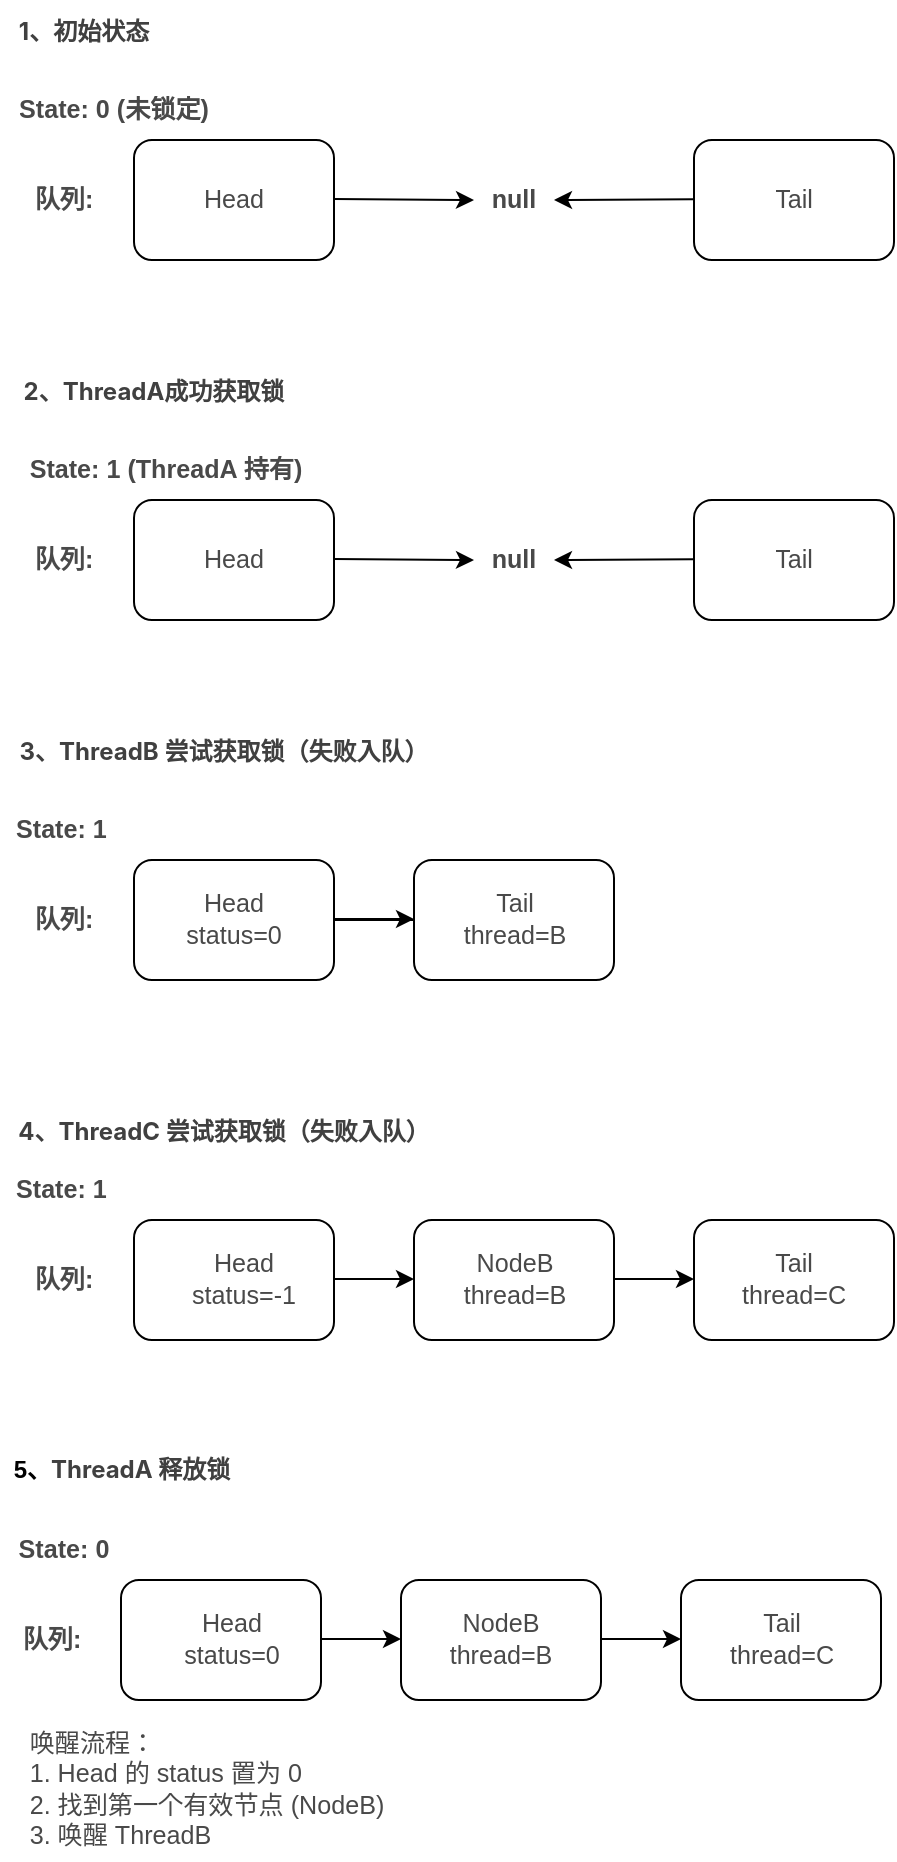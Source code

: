 <mxfile version="27.2.0">
  <diagram name="第 1 页" id="rJgLtt1JjOYMXcEI9S0n">
    <mxGraphModel dx="1332" dy="646" grid="1" gridSize="10" guides="1" tooltips="1" connect="1" arrows="1" fold="1" page="1" pageScale="1" pageWidth="827" pageHeight="1169" math="0" shadow="0">
      <root>
        <mxCell id="0" />
        <mxCell id="1" parent="0" />
        <mxCell id="5mTFTNUMeqjsriFUkbOx-23" value="&lt;h3 style=&quot;font-size: calc(var(--ds-md-zoom)*16px); line-height: 1.5; margin: calc(var(--ds-md-zoom)*16px)0 calc(var(--ds-md-zoom)*12px)0; color: rgb(64, 64, 64); font-family: quote-cjk-patch, Inter, system-ui, -apple-system, BlinkMacSystemFont, &amp;quot;Segoe UI&amp;quot;, Roboto, &amp;quot;Noto Sans&amp;quot;, Ubuntu, Cantarell, &amp;quot;Helvetica Neue&amp;quot;, Oxygen, &amp;quot;Open Sans&amp;quot;, sans-serif; text-align: start; background-color: rgb(255, 255, 255);&quot;&gt;1、初始状态&lt;/h3&gt;" style="text;strokeColor=none;align=center;fillColor=none;html=1;verticalAlign=middle;whiteSpace=wrap;rounded=0;" parent="1" vertex="1">
          <mxGeometry x="194" y="90" width="70" height="30" as="geometry" />
        </mxCell>
        <mxCell id="5mTFTNUMeqjsriFUkbOx-39" value="&lt;h3 style=&quot;font-size: calc(var(--ds-md-zoom)*16px); line-height: 1.5; margin: calc(var(--ds-md-zoom)*16px)0 calc(var(--ds-md-zoom)*12px)0; color: rgb(64, 64, 64); font-family: quote-cjk-patch, Inter, system-ui, -apple-system, BlinkMacSystemFont, &amp;quot;Segoe UI&amp;quot;, Roboto, &amp;quot;Noto Sans&amp;quot;, Ubuntu, Cantarell, &amp;quot;Helvetica Neue&amp;quot;, Oxygen, &amp;quot;Open Sans&amp;quot;, sans-serif; text-align: start; background-color: rgb(255, 255, 255);&quot;&gt;3、ThreadB 尝试获取锁（失败入队）&lt;/h3&gt;" style="text;strokeColor=none;align=center;fillColor=none;html=1;verticalAlign=middle;whiteSpace=wrap;rounded=0;" parent="1" vertex="1">
          <mxGeometry x="194" y="450" width="210" height="30" as="geometry" />
        </mxCell>
        <mxCell id="5mTFTNUMeqjsriFUkbOx-49" value="&lt;pre style=&quot;font-family: var(--ds-font-family-code); overflow: auto; padding: calc(var(--ds-md-zoom)*8px)calc(var(--ds-md-zoom)*12px); text-wrap: wrap; word-break: break-all; color: rgb(73, 73, 73); font-size: 12.573px; text-align: start; margin-top: 0px !important; margin-bottom: 0px !important;&quot;&gt;&lt;pre style=&quot;font-family: var(--ds-font-family-code); overflow: auto; padding: calc(var(--ds-md-zoom)*8px)calc(var(--ds-md-zoom)*12px); text-wrap: wrap; word-break: break-all; margin-top: 0px !important; margin-bottom: 0px !important;&quot;&gt;&lt;b&gt;State: 1 &lt;/b&gt;&lt;/pre&gt;&lt;/pre&gt;" style="text;strokeColor=none;align=center;fillColor=none;html=1;verticalAlign=middle;whiteSpace=wrap;rounded=0;" parent="1" vertex="1">
          <mxGeometry x="194" y="490" width="50" height="30" as="geometry" />
        </mxCell>
        <mxCell id="5mTFTNUMeqjsriFUkbOx-76" value="&lt;b&gt;5、&lt;span style=&quot;background-color: rgb(255, 255, 255); color: rgb(64, 64, 64); font-family: quote-cjk-patch, Inter, system-ui, -apple-system, BlinkMacSystemFont, &amp;quot;Segoe UI&amp;quot;, Roboto, &amp;quot;Noto Sans&amp;quot;, Ubuntu, Cantarell, &amp;quot;Helvetica Neue&amp;quot;, Oxygen, &amp;quot;Open Sans&amp;quot;, sans-serif; font-size: calc(var(--ds-md-zoom)*16px); text-align: start;&quot;&gt;ThreadA 释放锁&lt;/span&gt;&lt;/b&gt;" style="text;strokeColor=none;align=center;fillColor=none;html=1;verticalAlign=middle;whiteSpace=wrap;rounded=0;" parent="1" vertex="1">
          <mxGeometry x="187.5" y="810" width="120" height="30" as="geometry" />
        </mxCell>
        <mxCell id="5mTFTNUMeqjsriFUkbOx-86" value="&lt;pre style=&quot;font-family: var(--ds-font-family-code); overflow: auto; padding: calc(var(--ds-md-zoom)*8px)calc(var(--ds-md-zoom)*12px); text-wrap: wrap; word-break: break-all; color: rgb(73, 73, 73); font-size: 12.573px; text-align: start; margin-top: 0px !important; margin-bottom: 0px !important;&quot;&gt;&lt;pre style=&quot;font-family: var(--ds-font-family-code); overflow: auto; padding: calc(var(--ds-md-zoom)*8px)calc(var(--ds-md-zoom)*12px); text-wrap: wrap; word-break: break-all; margin-top: 0px !important; margin-bottom: 0px !important;&quot;&gt;&lt;b&gt;State: 0&lt;/b&gt;&lt;/pre&gt;&lt;/pre&gt;" style="text;strokeColor=none;align=center;fillColor=none;html=1;verticalAlign=middle;whiteSpace=wrap;rounded=0;" parent="1" vertex="1">
          <mxGeometry x="194" y="850" width="50" height="30" as="geometry" />
        </mxCell>
        <mxCell id="5mTFTNUMeqjsriFUkbOx-87" value="&lt;pre style=&quot;font-family: var(--ds-font-family-code); overflow: auto; padding: calc(var(--ds-md-zoom)*8px)calc(var(--ds-md-zoom)*12px); text-wrap: wrap; word-break: break-all; color: rgb(73, 73, 73); font-size: 12.573px; text-align: start; margin-top: 0px !important; margin-bottom: 0px !important;&quot;&gt;唤醒流程：&lt;br&gt;1. Head 的 status 置为 0&lt;br&gt;2. 找到第一个有效节点 (NodeB)&lt;br&gt;3. 唤醒 ThreadB&lt;/pre&gt;" style="text;strokeColor=none;align=center;fillColor=none;html=1;verticalAlign=middle;whiteSpace=wrap;rounded=0;" parent="1" vertex="1">
          <mxGeometry x="187.5" y="950" width="205" height="70" as="geometry" />
        </mxCell>
        <mxCell id="5mTFTNUMeqjsriFUkbOx-10" value="&lt;pre style=&quot;font-family: var(--ds-font-family-code); overflow: auto; padding: calc(var(--ds-md-zoom)*8px)calc(var(--ds-md-zoom)*12px); text-wrap: wrap; word-break: break-all; color: rgb(73, 73, 73); font-size: 12.573px; text-align: start; margin-top: 0px !important; margin-bottom: 0px !important;&quot;&gt;&lt;b&gt;State: 0 (未锁定)&lt;/b&gt;&lt;/pre&gt;" style="text;strokeColor=none;align=center;fillColor=none;html=1;verticalAlign=middle;whiteSpace=wrap;rounded=0;" parent="1" vertex="1">
          <mxGeometry x="194" y="130" width="100" height="30" as="geometry" />
        </mxCell>
        <mxCell id="5mTFTNUMeqjsriFUkbOx-24" value="&lt;h3 style=&quot;font-size: calc(var(--ds-md-zoom)*16px); line-height: 1.5; margin: calc(var(--ds-md-zoom)*16px)0 calc(var(--ds-md-zoom)*12px)0; color: rgb(64, 64, 64); font-family: quote-cjk-patch, Inter, system-ui, -apple-system, BlinkMacSystemFont, &amp;quot;Segoe UI&amp;quot;, Roboto, &amp;quot;Noto Sans&amp;quot;, Ubuntu, Cantarell, &amp;quot;Helvetica Neue&amp;quot;, Oxygen, &amp;quot;Open Sans&amp;quot;, sans-serif; text-align: start; background-color: rgb(255, 255, 255);&quot;&gt;2、ThreadA成功获取锁&lt;/h3&gt;" style="text;strokeColor=none;align=center;fillColor=none;html=1;verticalAlign=middle;whiteSpace=wrap;rounded=0;" parent="1" vertex="1">
          <mxGeometry x="194" y="270" width="140" height="30" as="geometry" />
        </mxCell>
        <mxCell id="5mTFTNUMeqjsriFUkbOx-22" value="&lt;pre style=&quot;font-family: var(--ds-font-family-code); overflow: auto; padding: calc(var(--ds-md-zoom)*8px)calc(var(--ds-md-zoom)*12px); text-wrap: wrap; word-break: break-all; color: rgb(73, 73, 73); font-size: 12.573px; text-align: start; margin-top: 0px !important; margin-bottom: 0px !important;&quot;&gt;&lt;pre style=&quot;font-family: var(--ds-font-family-code); overflow: auto; padding: calc(var(--ds-md-zoom)*8px)calc(var(--ds-md-zoom)*12px); text-wrap: wrap; word-break: break-all; margin-top: 0px !important; margin-bottom: 0px !important;&quot;&gt;&lt;b&gt;State: 1 (ThreadA 持有)&lt;/b&gt;&lt;/pre&gt;&lt;/pre&gt;" style="text;strokeColor=none;align=center;fillColor=none;html=1;verticalAlign=middle;whiteSpace=wrap;rounded=0;" parent="1" vertex="1">
          <mxGeometry x="200" y="310" width="140" height="30" as="geometry" />
        </mxCell>
        <mxCell id="5mTFTNUMeqjsriFUkbOx-90" value="" style="group" parent="1" vertex="1" connectable="0">
          <mxGeometry x="194" y="160" width="440" height="60" as="geometry" />
        </mxCell>
        <mxCell id="5mTFTNUMeqjsriFUkbOx-1" value="" style="rounded=1;whiteSpace=wrap;html=1;" parent="5mTFTNUMeqjsriFUkbOx-90" vertex="1">
          <mxGeometry x="60" width="100" height="60" as="geometry" />
        </mxCell>
        <mxCell id="5mTFTNUMeqjsriFUkbOx-3" value="" style="rounded=1;whiteSpace=wrap;html=1;" parent="5mTFTNUMeqjsriFUkbOx-90" vertex="1">
          <mxGeometry x="340" width="100" height="60" as="geometry" />
        </mxCell>
        <mxCell id="5mTFTNUMeqjsriFUkbOx-4" value="&lt;pre style=&quot;font-family: var(--ds-font-family-code); overflow: auto; padding: calc(var(--ds-md-zoom)*8px)calc(var(--ds-md-zoom)*12px); text-wrap: wrap; word-break: break-all; color: rgb(73, 73, 73); font-size: 12.573px; text-align: start; margin-top: 0px !important; margin-bottom: 0px !important;&quot;&gt;&lt;b&gt;队列:&lt;/b&gt;&lt;/pre&gt;" style="text;strokeColor=none;align=center;fillColor=none;html=1;verticalAlign=middle;whiteSpace=wrap;rounded=0;" parent="5mTFTNUMeqjsriFUkbOx-90" vertex="1">
          <mxGeometry y="15" width="50" height="30" as="geometry" />
        </mxCell>
        <mxCell id="5mTFTNUMeqjsriFUkbOx-5" value="" style="endArrow=classic;html=1;rounded=0;" parent="5mTFTNUMeqjsriFUkbOx-90" edge="1">
          <mxGeometry width="50" height="50" relative="1" as="geometry">
            <mxPoint x="160" y="29.5" as="sourcePoint" />
            <mxPoint x="230" y="30" as="targetPoint" />
          </mxGeometry>
        </mxCell>
        <mxCell id="5mTFTNUMeqjsriFUkbOx-7" value="&lt;pre style=&quot;font-family: var(--ds-font-family-code); overflow: auto; padding: calc(var(--ds-md-zoom)*8px)calc(var(--ds-md-zoom)*12px); text-wrap: wrap; word-break: break-all; color: rgb(73, 73, 73); font-size: 12.573px; text-align: start; margin-top: 0px !important; margin-bottom: 0px !important;&quot;&gt;Head&lt;/pre&gt;" style="text;strokeColor=none;align=center;fillColor=none;html=1;verticalAlign=middle;whiteSpace=wrap;rounded=0;" parent="5mTFTNUMeqjsriFUkbOx-90" vertex="1">
          <mxGeometry x="90" y="15" width="40" height="30" as="geometry" />
        </mxCell>
        <mxCell id="5mTFTNUMeqjsriFUkbOx-8" value="&lt;pre style=&quot;font-family: var(--ds-font-family-code); overflow: auto; padding: calc(var(--ds-md-zoom)*8px)calc(var(--ds-md-zoom)*12px); text-wrap: wrap; word-break: break-all; color: rgb(73, 73, 73); font-size: 12.573px; text-align: start; margin-top: 0px !important; margin-bottom: 0px !important;&quot;&gt;&lt;b&gt;null&lt;/b&gt;&lt;/pre&gt;" style="text;strokeColor=none;align=center;fillColor=none;html=1;verticalAlign=middle;whiteSpace=wrap;rounded=0;" parent="5mTFTNUMeqjsriFUkbOx-90" vertex="1">
          <mxGeometry x="230" y="15" width="40" height="30" as="geometry" />
        </mxCell>
        <mxCell id="5mTFTNUMeqjsriFUkbOx-9" value="&lt;pre style=&quot;font-family: var(--ds-font-family-code); overflow: auto; padding: calc(var(--ds-md-zoom)*8px)calc(var(--ds-md-zoom)*12px); text-wrap: wrap; word-break: break-all; color: rgb(73, 73, 73); font-size: 12.573px; text-align: start; margin-top: 0px !important; margin-bottom: 0px !important;&quot;&gt;Tail&lt;/pre&gt;" style="text;strokeColor=none;align=center;fillColor=none;html=1;verticalAlign=middle;whiteSpace=wrap;rounded=0;" parent="5mTFTNUMeqjsriFUkbOx-90" vertex="1">
          <mxGeometry x="370" y="10" width="40" height="40" as="geometry" />
        </mxCell>
        <mxCell id="5mTFTNUMeqjsriFUkbOx-88" value="" style="endArrow=classic;html=1;rounded=0;entryX=1;entryY=0.5;entryDx=0;entryDy=0;" parent="5mTFTNUMeqjsriFUkbOx-90" target="5mTFTNUMeqjsriFUkbOx-8" edge="1">
          <mxGeometry width="50" height="50" relative="1" as="geometry">
            <mxPoint x="339.5" y="29.66" as="sourcePoint" />
            <mxPoint x="279.5" y="29.66" as="targetPoint" />
          </mxGeometry>
        </mxCell>
        <mxCell id="5mTFTNUMeqjsriFUkbOx-91" value="" style="group" parent="1" vertex="1" connectable="0">
          <mxGeometry x="194" y="340" width="440" height="60" as="geometry" />
        </mxCell>
        <mxCell id="5mTFTNUMeqjsriFUkbOx-92" value="" style="rounded=1;whiteSpace=wrap;html=1;" parent="5mTFTNUMeqjsriFUkbOx-91" vertex="1">
          <mxGeometry x="60" width="100" height="60" as="geometry" />
        </mxCell>
        <mxCell id="5mTFTNUMeqjsriFUkbOx-93" value="" style="rounded=1;whiteSpace=wrap;html=1;" parent="5mTFTNUMeqjsriFUkbOx-91" vertex="1">
          <mxGeometry x="340" width="100" height="60" as="geometry" />
        </mxCell>
        <mxCell id="5mTFTNUMeqjsriFUkbOx-94" value="&lt;pre style=&quot;font-family: var(--ds-font-family-code); overflow: auto; padding: calc(var(--ds-md-zoom)*8px)calc(var(--ds-md-zoom)*12px); text-wrap: wrap; word-break: break-all; color: rgb(73, 73, 73); font-size: 12.573px; text-align: start; margin-top: 0px !important; margin-bottom: 0px !important;&quot;&gt;&lt;b&gt;队列:&lt;/b&gt;&lt;/pre&gt;" style="text;strokeColor=none;align=center;fillColor=none;html=1;verticalAlign=middle;whiteSpace=wrap;rounded=0;" parent="5mTFTNUMeqjsriFUkbOx-91" vertex="1">
          <mxGeometry y="15" width="50" height="30" as="geometry" />
        </mxCell>
        <mxCell id="5mTFTNUMeqjsriFUkbOx-95" value="" style="endArrow=classic;html=1;rounded=0;" parent="5mTFTNUMeqjsriFUkbOx-91" edge="1">
          <mxGeometry width="50" height="50" relative="1" as="geometry">
            <mxPoint x="160" y="29.5" as="sourcePoint" />
            <mxPoint x="230" y="30" as="targetPoint" />
          </mxGeometry>
        </mxCell>
        <mxCell id="5mTFTNUMeqjsriFUkbOx-96" value="&lt;pre style=&quot;font-family: var(--ds-font-family-code); overflow: auto; padding: calc(var(--ds-md-zoom)*8px)calc(var(--ds-md-zoom)*12px); text-wrap: wrap; word-break: break-all; color: rgb(73, 73, 73); font-size: 12.573px; text-align: start; margin-top: 0px !important; margin-bottom: 0px !important;&quot;&gt;Head&lt;/pre&gt;" style="text;strokeColor=none;align=center;fillColor=none;html=1;verticalAlign=middle;whiteSpace=wrap;rounded=0;" parent="5mTFTNUMeqjsriFUkbOx-91" vertex="1">
          <mxGeometry x="90" y="15" width="40" height="30" as="geometry" />
        </mxCell>
        <mxCell id="5mTFTNUMeqjsriFUkbOx-97" value="&lt;pre style=&quot;font-family: var(--ds-font-family-code); overflow: auto; padding: calc(var(--ds-md-zoom)*8px)calc(var(--ds-md-zoom)*12px); text-wrap: wrap; word-break: break-all; color: rgb(73, 73, 73); font-size: 12.573px; text-align: start; margin-top: 0px !important; margin-bottom: 0px !important;&quot;&gt;&lt;b&gt;null&lt;/b&gt;&lt;/pre&gt;" style="text;strokeColor=none;align=center;fillColor=none;html=1;verticalAlign=middle;whiteSpace=wrap;rounded=0;" parent="5mTFTNUMeqjsriFUkbOx-91" vertex="1">
          <mxGeometry x="230" y="15" width="40" height="30" as="geometry" />
        </mxCell>
        <mxCell id="5mTFTNUMeqjsriFUkbOx-98" value="&lt;pre style=&quot;font-family: var(--ds-font-family-code); overflow: auto; padding: calc(var(--ds-md-zoom)*8px)calc(var(--ds-md-zoom)*12px); text-wrap: wrap; word-break: break-all; color: rgb(73, 73, 73); font-size: 12.573px; text-align: start; margin-top: 0px !important; margin-bottom: 0px !important;&quot;&gt;Tail&lt;/pre&gt;" style="text;strokeColor=none;align=center;fillColor=none;html=1;verticalAlign=middle;whiteSpace=wrap;rounded=0;" parent="5mTFTNUMeqjsriFUkbOx-91" vertex="1">
          <mxGeometry x="370" y="10" width="40" height="40" as="geometry" />
        </mxCell>
        <mxCell id="5mTFTNUMeqjsriFUkbOx-99" value="" style="endArrow=classic;html=1;rounded=0;entryX=1;entryY=0.5;entryDx=0;entryDy=0;" parent="5mTFTNUMeqjsriFUkbOx-91" target="5mTFTNUMeqjsriFUkbOx-97" edge="1">
          <mxGeometry width="50" height="50" relative="1" as="geometry">
            <mxPoint x="339.5" y="29.66" as="sourcePoint" />
            <mxPoint x="279.5" y="29.66" as="targetPoint" />
          </mxGeometry>
        </mxCell>
        <mxCell id="TR2aL7wJeCoN7Hnxn5rb-1" value="" style="group" vertex="1" connectable="0" parent="1">
          <mxGeometry x="187.5" y="880" width="440" height="60" as="geometry" />
        </mxCell>
        <mxCell id="5mTFTNUMeqjsriFUkbOx-77" value="" style="rounded=1;whiteSpace=wrap;html=1;" parent="TR2aL7wJeCoN7Hnxn5rb-1" vertex="1">
          <mxGeometry x="60" width="100" height="60" as="geometry" />
        </mxCell>
        <mxCell id="5mTFTNUMeqjsriFUkbOx-78" value="" style="rounded=1;whiteSpace=wrap;html=1;" parent="TR2aL7wJeCoN7Hnxn5rb-1" vertex="1">
          <mxGeometry x="200" width="100" height="60" as="geometry" />
        </mxCell>
        <mxCell id="5mTFTNUMeqjsriFUkbOx-79" value="" style="rounded=1;whiteSpace=wrap;html=1;" parent="TR2aL7wJeCoN7Hnxn5rb-1" vertex="1">
          <mxGeometry x="340" width="100" height="60" as="geometry" />
        </mxCell>
        <mxCell id="5mTFTNUMeqjsriFUkbOx-80" value="&lt;pre style=&quot;font-family: var(--ds-font-family-code); overflow: auto; padding: calc(var(--ds-md-zoom)*8px)calc(var(--ds-md-zoom)*12px); text-wrap: wrap; word-break: break-all; color: rgb(73, 73, 73); font-size: 12.573px; text-align: start; margin-top: 0px !important; margin-bottom: 0px !important;&quot;&gt;&lt;b&gt;队列:&lt;/b&gt;&lt;/pre&gt;" style="text;strokeColor=none;align=center;fillColor=none;html=1;verticalAlign=middle;whiteSpace=wrap;rounded=0;" parent="TR2aL7wJeCoN7Hnxn5rb-1" vertex="1">
          <mxGeometry y="15" width="50" height="30" as="geometry" />
        </mxCell>
        <mxCell id="5mTFTNUMeqjsriFUkbOx-81" value="" style="endArrow=classic;html=1;rounded=0;" parent="TR2aL7wJeCoN7Hnxn5rb-1" edge="1">
          <mxGeometry width="50" height="50" relative="1" as="geometry">
            <mxPoint x="160" y="29.5" as="sourcePoint" />
            <mxPoint x="200" y="29.5" as="targetPoint" />
          </mxGeometry>
        </mxCell>
        <mxCell id="5mTFTNUMeqjsriFUkbOx-82" value="" style="endArrow=classic;html=1;rounded=0;" parent="TR2aL7wJeCoN7Hnxn5rb-1" edge="1">
          <mxGeometry width="50" height="50" relative="1" as="geometry">
            <mxPoint x="300" y="29.5" as="sourcePoint" />
            <mxPoint x="340" y="29.5" as="targetPoint" />
          </mxGeometry>
        </mxCell>
        <mxCell id="5mTFTNUMeqjsriFUkbOx-83" value="&lt;pre style=&quot;font-family: var(--ds-font-family-code); overflow: auto; padding: calc(var(--ds-md-zoom)*8px)calc(var(--ds-md-zoom)*12px); text-wrap: wrap; word-break: break-all; color: rgb(73, 73, 73); font-size: 12.573px; margin-top: 0px !important; margin-bottom: 0px !important;&quot;&gt;&lt;pre style=&quot;font-family: var(--ds-font-family-code); overflow: auto; padding: calc(var(--ds-md-zoom)*8px)calc(var(--ds-md-zoom)*12px); text-wrap: wrap; word-break: break-all; margin-top: 0px !important; margin-bottom: 0px !important;&quot;&gt;Head&lt;/pre&gt;&lt;pre style=&quot;font-family: var(--ds-font-family-code); overflow: auto; padding: calc(var(--ds-md-zoom)*8px)calc(var(--ds-md-zoom)*12px); text-wrap: wrap; word-break: break-all; margin-top: 0px !important; margin-bottom: 0px !important;&quot;&gt;status=0&lt;/pre&gt;&lt;/pre&gt;" style="text;strokeColor=none;align=center;fillColor=none;html=1;verticalAlign=middle;whiteSpace=wrap;rounded=0;" parent="TR2aL7wJeCoN7Hnxn5rb-1" vertex="1">
          <mxGeometry x="85" y="15" width="60" height="30" as="geometry" />
        </mxCell>
        <mxCell id="5mTFTNUMeqjsriFUkbOx-84" value="&lt;pre style=&quot;font-family: var(--ds-font-family-code); overflow: auto; padding: calc(var(--ds-md-zoom)*8px)calc(var(--ds-md-zoom)*12px); text-wrap: wrap; word-break: break-all; color: rgb(73, 73, 73); font-size: 12.573px; margin-top: 0px !important; margin-bottom: 0px !important;&quot;&gt;&lt;pre style=&quot;font-family: var(--ds-font-family-code); overflow: auto; padding: calc(var(--ds-md-zoom)*8px)calc(var(--ds-md-zoom)*12px); text-wrap: wrap; word-break: break-all; margin-top: 0px !important; margin-bottom: 0px !important;&quot;&gt;NodeB&lt;/pre&gt;&lt;pre style=&quot;font-family: var(--ds-font-family-code); overflow: auto; padding: calc(var(--ds-md-zoom)*8px)calc(var(--ds-md-zoom)*12px); text-wrap: wrap; word-break: break-all; margin-top: 0px !important; margin-bottom: 0px !important;&quot;&gt;thread=B&lt;/pre&gt;&lt;/pre&gt;" style="text;strokeColor=none;align=center;fillColor=none;html=1;verticalAlign=middle;whiteSpace=wrap;rounded=0;" parent="TR2aL7wJeCoN7Hnxn5rb-1" vertex="1">
          <mxGeometry x="214.75" y="12.5" width="70.5" height="35" as="geometry" />
        </mxCell>
        <mxCell id="5mTFTNUMeqjsriFUkbOx-85" value="&lt;pre style=&quot;font-family: var(--ds-font-family-code); overflow: auto; padding: calc(var(--ds-md-zoom)*8px)calc(var(--ds-md-zoom)*12px); text-wrap: wrap; word-break: break-all; color: rgb(73, 73, 73); font-size: 12.573px; margin-top: 0px !important; margin-bottom: 0px !important;&quot;&gt;&lt;pre style=&quot;font-family: var(--ds-font-family-code); overflow: auto; padding: calc(var(--ds-md-zoom)*8px)calc(var(--ds-md-zoom)*12px); text-wrap: wrap; word-break: break-all; margin-top: 0px !important; margin-bottom: 0px !important;&quot;&gt;Tail&lt;/pre&gt;&lt;pre style=&quot;font-family: var(--ds-font-family-code); overflow: auto; padding: calc(var(--ds-md-zoom)*8px)calc(var(--ds-md-zoom)*12px); text-wrap: wrap; word-break: break-all; margin-top: 0px !important; margin-bottom: 0px !important;&quot;&gt;thread=C&lt;/pre&gt;&lt;/pre&gt;" style="text;strokeColor=none;align=center;fillColor=none;html=1;verticalAlign=middle;whiteSpace=wrap;rounded=0;" parent="TR2aL7wJeCoN7Hnxn5rb-1" vertex="1">
          <mxGeometry x="360" y="15" width="60" height="30" as="geometry" />
        </mxCell>
        <mxCell id="TR2aL7wJeCoN7Hnxn5rb-6" value="" style="group" vertex="1" connectable="0" parent="1">
          <mxGeometry x="194" y="520" width="300" height="60" as="geometry" />
        </mxCell>
        <mxCell id="TR2aL7wJeCoN7Hnxn5rb-7" value="" style="edgeStyle=orthogonalEdgeStyle;rounded=0;orthogonalLoop=1;jettySize=auto;html=1;" edge="1" parent="TR2aL7wJeCoN7Hnxn5rb-6" source="5mTFTNUMeqjsriFUkbOx-40" target="5mTFTNUMeqjsriFUkbOx-48">
          <mxGeometry relative="1" as="geometry" />
        </mxCell>
        <mxCell id="5mTFTNUMeqjsriFUkbOx-40" value="" style="rounded=1;whiteSpace=wrap;html=1;" parent="TR2aL7wJeCoN7Hnxn5rb-6" vertex="1">
          <mxGeometry x="60" width="100" height="60" as="geometry" />
        </mxCell>
        <mxCell id="5mTFTNUMeqjsriFUkbOx-42" value="" style="rounded=1;whiteSpace=wrap;html=1;" parent="TR2aL7wJeCoN7Hnxn5rb-6" vertex="1">
          <mxGeometry x="200" width="100" height="60" as="geometry" />
        </mxCell>
        <mxCell id="5mTFTNUMeqjsriFUkbOx-43" value="&lt;pre style=&quot;font-family: var(--ds-font-family-code); overflow: auto; padding: calc(var(--ds-md-zoom)*8px)calc(var(--ds-md-zoom)*12px); text-wrap: wrap; word-break: break-all; color: rgb(73, 73, 73); font-size: 12.573px; text-align: start; margin-top: 0px !important; margin-bottom: 0px !important;&quot;&gt;&lt;b&gt;队列:&lt;/b&gt;&lt;/pre&gt;" style="text;strokeColor=none;align=center;fillColor=none;html=1;verticalAlign=middle;whiteSpace=wrap;rounded=0;" parent="TR2aL7wJeCoN7Hnxn5rb-6" vertex="1">
          <mxGeometry y="15" width="50" height="30" as="geometry" />
        </mxCell>
        <mxCell id="5mTFTNUMeqjsriFUkbOx-44" value="" style="endArrow=classic;html=1;rounded=0;" parent="TR2aL7wJeCoN7Hnxn5rb-6" edge="1">
          <mxGeometry width="50" height="50" relative="1" as="geometry">
            <mxPoint x="160" y="29.5" as="sourcePoint" />
            <mxPoint x="200" y="29.5" as="targetPoint" />
          </mxGeometry>
        </mxCell>
        <mxCell id="5mTFTNUMeqjsriFUkbOx-46" value="&lt;pre style=&quot;font-family: var(--ds-font-family-code); overflow: auto; padding: calc(var(--ds-md-zoom)*8px)calc(var(--ds-md-zoom)*12px); text-wrap: wrap; word-break: break-all; color: rgb(73, 73, 73); font-size: 12.573px; margin-top: 0px !important; margin-bottom: 0px !important;&quot;&gt;&lt;pre style=&quot;font-family: var(--ds-font-family-code); overflow: auto; padding: calc(var(--ds-md-zoom)*8px)calc(var(--ds-md-zoom)*12px); text-wrap: wrap; word-break: break-all; margin-top: 0px !important; margin-bottom: 0px !important;&quot;&gt;Head&lt;/pre&gt;&lt;pre style=&quot;font-family: var(--ds-font-family-code); overflow: auto; padding: calc(var(--ds-md-zoom)*8px)calc(var(--ds-md-zoom)*12px); text-wrap: wrap; word-break: break-all; margin-top: 0px !important; margin-bottom: 0px !important;&quot;&gt;status=0&lt;/pre&gt;&lt;/pre&gt;" style="text;strokeColor=none;align=center;fillColor=none;html=1;verticalAlign=middle;whiteSpace=wrap;rounded=0;" parent="TR2aL7wJeCoN7Hnxn5rb-6" vertex="1">
          <mxGeometry x="80" y="15" width="60" height="30" as="geometry" />
        </mxCell>
        <mxCell id="5mTFTNUMeqjsriFUkbOx-48" value="&lt;pre style=&quot;font-family: var(--ds-font-family-code); overflow: auto; padding: calc(var(--ds-md-zoom)*8px)calc(var(--ds-md-zoom)*12px); text-wrap: wrap; word-break: break-all; color: rgb(73, 73, 73); font-size: 12.573px; margin-top: 0px !important; margin-bottom: 0px !important;&quot;&gt;&lt;pre style=&quot;font-family: var(--ds-font-family-code); overflow: auto; padding: calc(var(--ds-md-zoom)*8px)calc(var(--ds-md-zoom)*12px); text-wrap: wrap; word-break: break-all; margin-top: 0px !important; margin-bottom: 0px !important;&quot;&gt;Tail&lt;/pre&gt;&lt;pre style=&quot;font-family: var(--ds-font-family-code); overflow: auto; padding: calc(var(--ds-md-zoom)*8px)calc(var(--ds-md-zoom)*12px); text-wrap: wrap; word-break: break-all; margin-top: 0px !important; margin-bottom: 0px !important;&quot;&gt;thread=B&lt;/pre&gt;&lt;/pre&gt;" style="text;strokeColor=none;align=center;fillColor=none;html=1;verticalAlign=middle;whiteSpace=wrap;rounded=0;" parent="TR2aL7wJeCoN7Hnxn5rb-6" vertex="1">
          <mxGeometry x="220.5" y="15" width="59" height="30" as="geometry" />
        </mxCell>
        <mxCell id="5mTFTNUMeqjsriFUkbOx-63" value="&lt;h3 style=&quot;font-size: calc(var(--ds-md-zoom)*16px); line-height: 1.5; margin: calc(var(--ds-md-zoom)*16px)0 calc(var(--ds-md-zoom)*12px)0; color: rgb(64, 64, 64); font-family: quote-cjk-patch, Inter, system-ui, -apple-system, BlinkMacSystemFont, &amp;quot;Segoe UI&amp;quot;, Roboto, &amp;quot;Noto Sans&amp;quot;, Ubuntu, Cantarell, &amp;quot;Helvetica Neue&amp;quot;, Oxygen, &amp;quot;Open Sans&amp;quot;, sans-serif; text-align: start; background-color: rgb(255, 255, 255);&quot;&gt;4、ThreadC 尝试获取锁（失败入队）&lt;/h3&gt;" style="text;strokeColor=none;align=center;fillColor=none;html=1;verticalAlign=middle;whiteSpace=wrap;rounded=0;" parent="1" vertex="1">
          <mxGeometry x="194" y="640" width="210" height="30" as="geometry" />
        </mxCell>
        <mxCell id="5mTFTNUMeqjsriFUkbOx-73" value="&lt;pre style=&quot;font-family: var(--ds-font-family-code); overflow: auto; padding: calc(var(--ds-md-zoom)*8px)calc(var(--ds-md-zoom)*12px); text-wrap: wrap; word-break: break-all; color: rgb(73, 73, 73); font-size: 12.573px; text-align: start; margin-top: 0px !important; margin-bottom: 0px !important;&quot;&gt;&lt;pre style=&quot;font-family: var(--ds-font-family-code); overflow: auto; padding: calc(var(--ds-md-zoom)*8px)calc(var(--ds-md-zoom)*12px); text-wrap: wrap; word-break: break-all; margin-top: 0px !important; margin-bottom: 0px !important;&quot;&gt;&lt;b&gt;State: 1 &lt;/b&gt;&lt;/pre&gt;&lt;/pre&gt;" style="text;strokeColor=none;align=center;fillColor=none;html=1;verticalAlign=middle;whiteSpace=wrap;rounded=0;" parent="1" vertex="1">
          <mxGeometry x="194" y="670" width="50" height="30" as="geometry" />
        </mxCell>
        <mxCell id="TR2aL7wJeCoN7Hnxn5rb-8" value="" style="group" vertex="1" connectable="0" parent="1">
          <mxGeometry x="194" y="700" width="440" height="60" as="geometry" />
        </mxCell>
        <mxCell id="5mTFTNUMeqjsriFUkbOx-64" value="" style="rounded=1;whiteSpace=wrap;html=1;" parent="TR2aL7wJeCoN7Hnxn5rb-8" vertex="1">
          <mxGeometry x="60" width="100" height="60" as="geometry" />
        </mxCell>
        <mxCell id="5mTFTNUMeqjsriFUkbOx-65" value="" style="rounded=1;whiteSpace=wrap;html=1;" parent="TR2aL7wJeCoN7Hnxn5rb-8" vertex="1">
          <mxGeometry x="200" width="100" height="60" as="geometry" />
        </mxCell>
        <mxCell id="5mTFTNUMeqjsriFUkbOx-66" value="" style="rounded=1;whiteSpace=wrap;html=1;" parent="TR2aL7wJeCoN7Hnxn5rb-8" vertex="1">
          <mxGeometry x="340" width="100" height="60" as="geometry" />
        </mxCell>
        <mxCell id="5mTFTNUMeqjsriFUkbOx-67" value="&lt;pre style=&quot;font-family: var(--ds-font-family-code); overflow: auto; padding: calc(var(--ds-md-zoom)*8px)calc(var(--ds-md-zoom)*12px); text-wrap: wrap; word-break: break-all; color: rgb(73, 73, 73); font-size: 12.573px; text-align: start; margin-top: 0px !important; margin-bottom: 0px !important;&quot;&gt;&lt;b&gt;队列:&lt;/b&gt;&lt;/pre&gt;" style="text;strokeColor=none;align=center;fillColor=none;html=1;verticalAlign=middle;whiteSpace=wrap;rounded=0;" parent="TR2aL7wJeCoN7Hnxn5rb-8" vertex="1">
          <mxGeometry y="15" width="50" height="30" as="geometry" />
        </mxCell>
        <mxCell id="5mTFTNUMeqjsriFUkbOx-68" value="" style="endArrow=classic;html=1;rounded=0;" parent="TR2aL7wJeCoN7Hnxn5rb-8" edge="1">
          <mxGeometry width="50" height="50" relative="1" as="geometry">
            <mxPoint x="160" y="29.5" as="sourcePoint" />
            <mxPoint x="200" y="29.5" as="targetPoint" />
          </mxGeometry>
        </mxCell>
        <mxCell id="5mTFTNUMeqjsriFUkbOx-69" value="" style="endArrow=classic;html=1;rounded=0;" parent="TR2aL7wJeCoN7Hnxn5rb-8" edge="1">
          <mxGeometry width="50" height="50" relative="1" as="geometry">
            <mxPoint x="300" y="29.5" as="sourcePoint" />
            <mxPoint x="340" y="29.5" as="targetPoint" />
          </mxGeometry>
        </mxCell>
        <mxCell id="5mTFTNUMeqjsriFUkbOx-70" value="&lt;pre style=&quot;font-family: var(--ds-font-family-code); overflow: auto; padding: calc(var(--ds-md-zoom)*8px)calc(var(--ds-md-zoom)*12px); text-wrap: wrap; word-break: break-all; color: rgb(73, 73, 73); font-size: 12.573px; margin-top: 0px !important; margin-bottom: 0px !important;&quot;&gt;&lt;pre style=&quot;font-family: var(--ds-font-family-code); overflow: auto; padding: calc(var(--ds-md-zoom)*8px)calc(var(--ds-md-zoom)*12px); text-wrap: wrap; word-break: break-all; margin-top: 0px !important; margin-bottom: 0px !important;&quot;&gt;Head&lt;/pre&gt;&lt;pre style=&quot;font-family: var(--ds-font-family-code); overflow: auto; padding: calc(var(--ds-md-zoom)*8px)calc(var(--ds-md-zoom)*12px); text-wrap: wrap; word-break: break-all; margin-top: 0px !important; margin-bottom: 0px !important;&quot;&gt;status=-1&lt;/pre&gt;&lt;/pre&gt;" style="text;strokeColor=none;align=center;fillColor=none;html=1;verticalAlign=middle;whiteSpace=wrap;rounded=0;" parent="TR2aL7wJeCoN7Hnxn5rb-8" vertex="1">
          <mxGeometry x="85" y="15" width="60" height="30" as="geometry" />
        </mxCell>
        <mxCell id="5mTFTNUMeqjsriFUkbOx-71" value="&lt;pre style=&quot;font-family: var(--ds-font-family-code); overflow: auto; padding: calc(var(--ds-md-zoom)*8px)calc(var(--ds-md-zoom)*12px); text-wrap: wrap; word-break: break-all; color: rgb(73, 73, 73); font-size: 12.573px; margin-top: 0px !important; margin-bottom: 0px !important;&quot;&gt;&lt;pre style=&quot;font-family: var(--ds-font-family-code); overflow: auto; padding: calc(var(--ds-md-zoom)*8px)calc(var(--ds-md-zoom)*12px); text-wrap: wrap; word-break: break-all; margin-top: 0px !important; margin-bottom: 0px !important;&quot;&gt;NodeB&lt;/pre&gt;&lt;pre style=&quot;font-family: var(--ds-font-family-code); overflow: auto; padding: calc(var(--ds-md-zoom)*8px)calc(var(--ds-md-zoom)*12px); text-wrap: wrap; word-break: break-all; margin-top: 0px !important; margin-bottom: 0px !important;&quot;&gt;thread=B&lt;/pre&gt;&lt;/pre&gt;" style="text;strokeColor=none;align=center;fillColor=none;html=1;verticalAlign=middle;whiteSpace=wrap;rounded=0;" parent="TR2aL7wJeCoN7Hnxn5rb-8" vertex="1">
          <mxGeometry x="214.75" y="12.5" width="70.5" height="35" as="geometry" />
        </mxCell>
        <mxCell id="5mTFTNUMeqjsriFUkbOx-72" value="&lt;pre style=&quot;font-family: var(--ds-font-family-code); overflow: auto; padding: calc(var(--ds-md-zoom)*8px)calc(var(--ds-md-zoom)*12px); text-wrap: wrap; word-break: break-all; color: rgb(73, 73, 73); font-size: 12.573px; margin-top: 0px !important; margin-bottom: 0px !important;&quot;&gt;&lt;pre style=&quot;font-family: var(--ds-font-family-code); overflow: auto; padding: calc(var(--ds-md-zoom)*8px)calc(var(--ds-md-zoom)*12px); text-wrap: wrap; word-break: break-all; margin-top: 0px !important; margin-bottom: 0px !important;&quot;&gt;Tail&lt;/pre&gt;&lt;pre style=&quot;font-family: var(--ds-font-family-code); overflow: auto; padding: calc(var(--ds-md-zoom)*8px)calc(var(--ds-md-zoom)*12px); text-wrap: wrap; word-break: break-all; margin-top: 0px !important; margin-bottom: 0px !important;&quot;&gt;thread=C&lt;/pre&gt;&lt;/pre&gt;" style="text;strokeColor=none;align=center;fillColor=none;html=1;verticalAlign=middle;whiteSpace=wrap;rounded=0;" parent="TR2aL7wJeCoN7Hnxn5rb-8" vertex="1">
          <mxGeometry x="360" y="15" width="60" height="30" as="geometry" />
        </mxCell>
      </root>
    </mxGraphModel>
  </diagram>
</mxfile>
